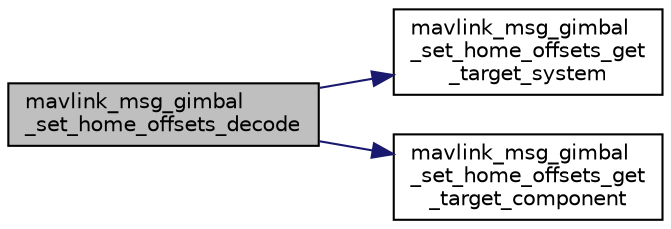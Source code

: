 digraph "mavlink_msg_gimbal_set_home_offsets_decode"
{
 // INTERACTIVE_SVG=YES
  edge [fontname="Helvetica",fontsize="10",labelfontname="Helvetica",labelfontsize="10"];
  node [fontname="Helvetica",fontsize="10",shape=record];
  rankdir="LR";
  Node1 [label="mavlink_msg_gimbal\l_set_home_offsets_decode",height=0.2,width=0.4,color="black", fillcolor="grey75", style="filled" fontcolor="black"];
  Node1 -> Node2 [color="midnightblue",fontsize="10",style="solid",fontname="Helvetica"];
  Node2 [label="mavlink_msg_gimbal\l_set_home_offsets_get\l_target_system",height=0.2,width=0.4,color="black", fillcolor="white", style="filled",URL="$mavlink__msg__gimbal__set__home__offsets_8h.html#aa74d706357230fdc92c11b4ec44eebbb",tooltip="Send a gimbal_set_home_offsets message. "];
  Node1 -> Node3 [color="midnightblue",fontsize="10",style="solid",fontname="Helvetica"];
  Node3 [label="mavlink_msg_gimbal\l_set_home_offsets_get\l_target_component",height=0.2,width=0.4,color="black", fillcolor="white", style="filled",URL="$mavlink__msg__gimbal__set__home__offsets_8h.html#a6aed09d9513602dba2b8bcb7f9b3a59e",tooltip="Get field target_component from gimbal_set_home_offsets message. "];
}
